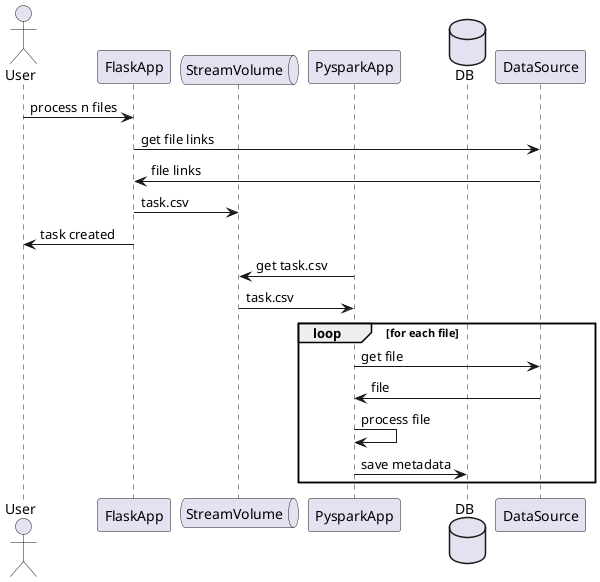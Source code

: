 @startuml
actor User
participant FlaskApp
queue StreamVolume
participant PysparkApp
database DB
participant DataSource
User -> FlaskApp: process n files
FlaskApp -> DataSource: get file links
DataSource -> FlaskApp: file links
FlaskApp -> StreamVolume: task.csv
FlaskApp -> User: task created
PysparkApp -> StreamVolume: get task.csv
StreamVolume -> PysparkApp: task.csv
loop for each file
    PysparkApp -> DataSource: get file
    DataSource -> PysparkApp: file
    PysparkApp -> PysparkApp: process file
    PysparkApp -> DB: save metadata
end
@enduml
